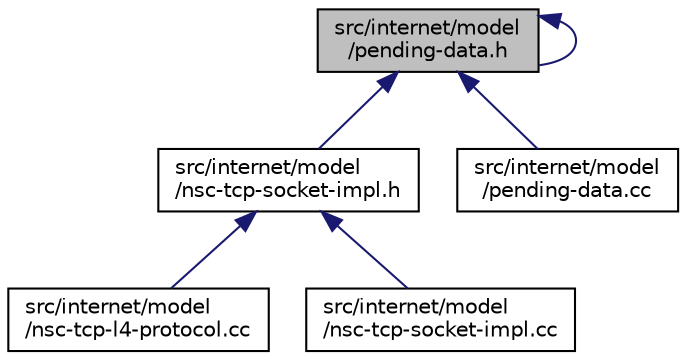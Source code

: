 digraph "src/internet/model/pending-data.h"
{
 // LATEX_PDF_SIZE
  edge [fontname="Helvetica",fontsize="10",labelfontname="Helvetica",labelfontsize="10"];
  node [fontname="Helvetica",fontsize="10",shape=record];
  Node1 [label="src/internet/model\l/pending-data.h",height=0.2,width=0.4,color="black", fillcolor="grey75", style="filled", fontcolor="black",tooltip=" "];
  Node1 -> Node2 [dir="back",color="midnightblue",fontsize="10",style="solid",fontname="Helvetica"];
  Node2 [label="src/internet/model\l/nsc-tcp-socket-impl.h",height=0.2,width=0.4,color="black", fillcolor="white", style="filled",URL="$nsc-tcp-socket-impl_8h.html",tooltip=" "];
  Node2 -> Node3 [dir="back",color="midnightblue",fontsize="10",style="solid",fontname="Helvetica"];
  Node3 [label="src/internet/model\l/nsc-tcp-l4-protocol.cc",height=0.2,width=0.4,color="black", fillcolor="white", style="filled",URL="$nsc-tcp-l4-protocol_8cc.html",tooltip=" "];
  Node2 -> Node4 [dir="back",color="midnightblue",fontsize="10",style="solid",fontname="Helvetica"];
  Node4 [label="src/internet/model\l/nsc-tcp-socket-impl.cc",height=0.2,width=0.4,color="black", fillcolor="white", style="filled",URL="$nsc-tcp-socket-impl_8cc.html",tooltip=" "];
  Node1 -> Node5 [dir="back",color="midnightblue",fontsize="10",style="solid",fontname="Helvetica"];
  Node5 [label="src/internet/model\l/pending-data.cc",height=0.2,width=0.4,color="black", fillcolor="white", style="filled",URL="$pending-data_8cc.html",tooltip=" "];
  Node1 -> Node1 [dir="back",color="midnightblue",fontsize="10",style="solid",fontname="Helvetica"];
}

